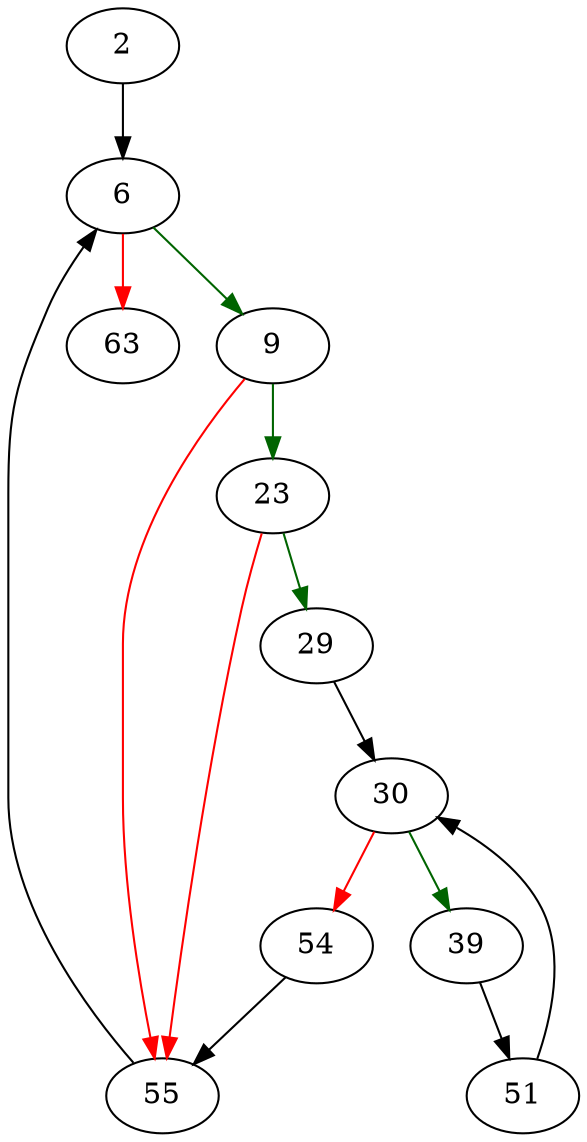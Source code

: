 strict digraph "setJoinExpr" {
	// Node definitions.
	2 [entry=true];
	6;
	9;
	63;
	23;
	55;
	29;
	30;
	39;
	54;
	51;

	// Edge definitions.
	2 -> 6;
	6 -> 9 [
		color=darkgreen
		cond=true
	];
	6 -> 63 [
		color=red
		cond=false
	];
	9 -> 23 [
		color=darkgreen
		cond=true
	];
	9 -> 55 [
		color=red
		cond=false
	];
	23 -> 55 [
		color=red
		cond=false
	];
	23 -> 29 [
		color=darkgreen
		cond=true
	];
	55 -> 6;
	29 -> 30;
	30 -> 39 [
		color=darkgreen
		cond=true
	];
	30 -> 54 [
		color=red
		cond=false
	];
	39 -> 51;
	54 -> 55;
	51 -> 30;
}